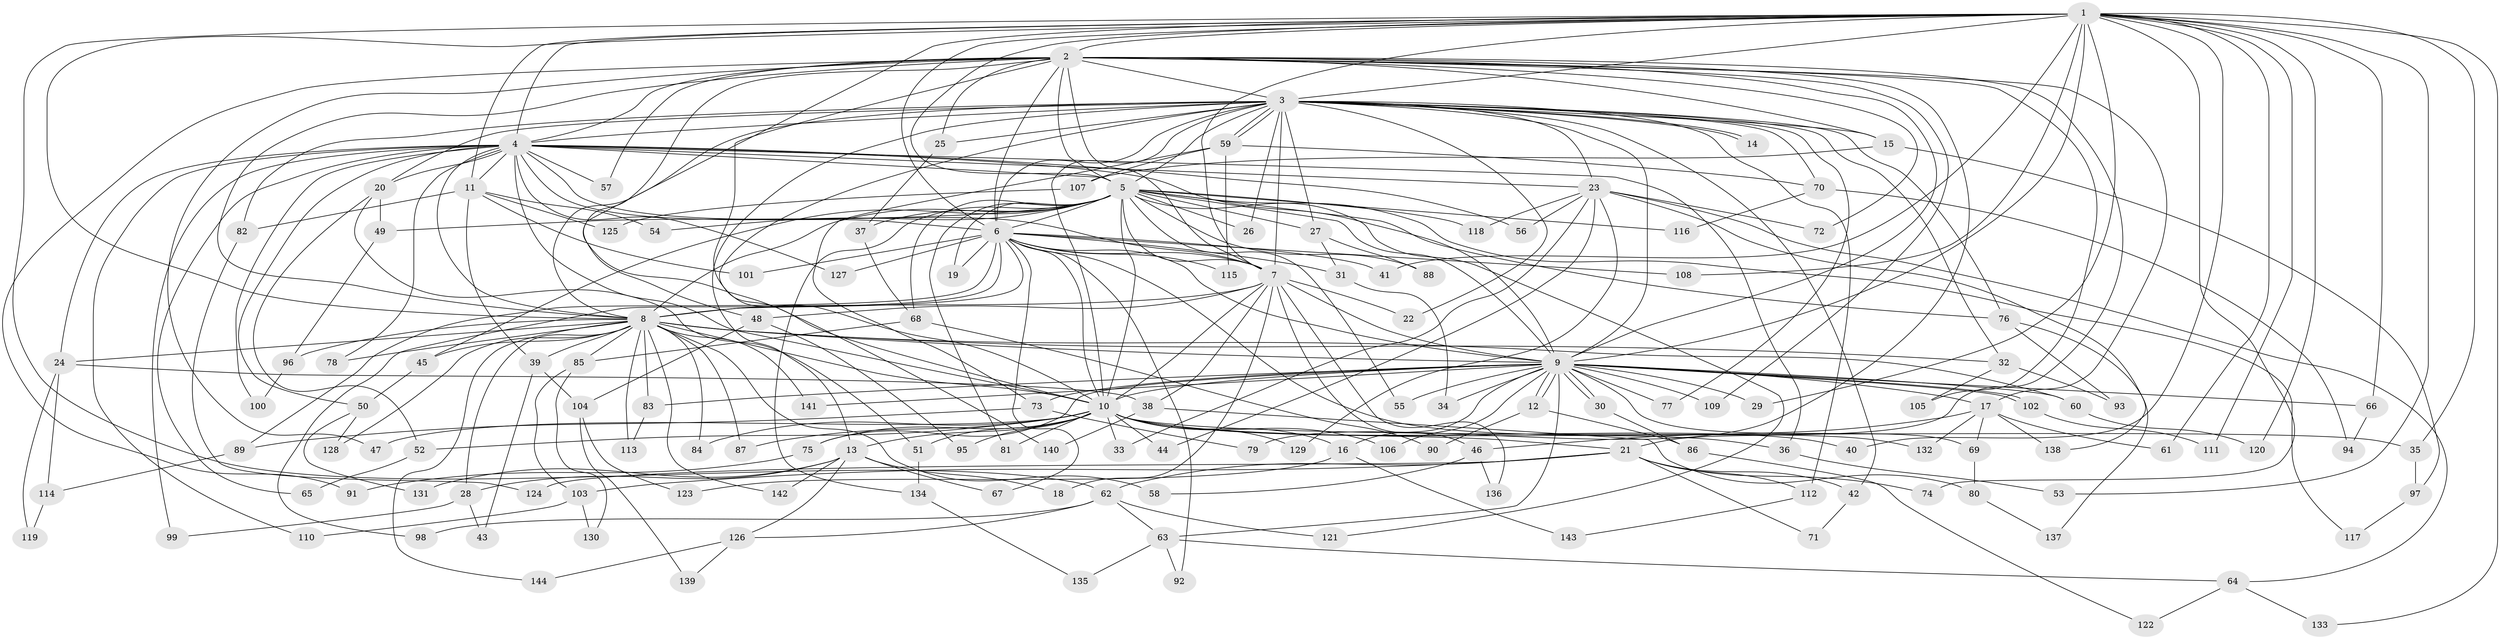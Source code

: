 // Generated by graph-tools (version 1.1) at 2025/35/03/09/25 02:35:10]
// undirected, 144 vertices, 313 edges
graph export_dot {
graph [start="1"]
  node [color=gray90,style=filled];
  1;
  2;
  3;
  4;
  5;
  6;
  7;
  8;
  9;
  10;
  11;
  12;
  13;
  14;
  15;
  16;
  17;
  18;
  19;
  20;
  21;
  22;
  23;
  24;
  25;
  26;
  27;
  28;
  29;
  30;
  31;
  32;
  33;
  34;
  35;
  36;
  37;
  38;
  39;
  40;
  41;
  42;
  43;
  44;
  45;
  46;
  47;
  48;
  49;
  50;
  51;
  52;
  53;
  54;
  55;
  56;
  57;
  58;
  59;
  60;
  61;
  62;
  63;
  64;
  65;
  66;
  67;
  68;
  69;
  70;
  71;
  72;
  73;
  74;
  75;
  76;
  77;
  78;
  79;
  80;
  81;
  82;
  83;
  84;
  85;
  86;
  87;
  88;
  89;
  90;
  91;
  92;
  93;
  94;
  95;
  96;
  97;
  98;
  99;
  100;
  101;
  102;
  103;
  104;
  105;
  106;
  107;
  108;
  109;
  110;
  111;
  112;
  113;
  114;
  115;
  116;
  117;
  118;
  119;
  120;
  121;
  122;
  123;
  124;
  125;
  126;
  127;
  128;
  129;
  130;
  131;
  132;
  133;
  134;
  135;
  136;
  137;
  138;
  139;
  140;
  141;
  142;
  143;
  144;
  1 -- 2;
  1 -- 3;
  1 -- 4;
  1 -- 5;
  1 -- 6;
  1 -- 7;
  1 -- 8;
  1 -- 9;
  1 -- 10;
  1 -- 11;
  1 -- 29;
  1 -- 35;
  1 -- 40;
  1 -- 41;
  1 -- 53;
  1 -- 61;
  1 -- 62;
  1 -- 66;
  1 -- 74;
  1 -- 108;
  1 -- 111;
  1 -- 120;
  1 -- 133;
  2 -- 3;
  2 -- 4;
  2 -- 5;
  2 -- 6;
  2 -- 7;
  2 -- 8;
  2 -- 9;
  2 -- 10;
  2 -- 15;
  2 -- 17;
  2 -- 21;
  2 -- 25;
  2 -- 47;
  2 -- 48;
  2 -- 57;
  2 -- 72;
  2 -- 79;
  2 -- 91;
  2 -- 105;
  2 -- 109;
  3 -- 4;
  3 -- 5;
  3 -- 6;
  3 -- 7;
  3 -- 8;
  3 -- 9;
  3 -- 10;
  3 -- 13;
  3 -- 14;
  3 -- 14;
  3 -- 15;
  3 -- 20;
  3 -- 22;
  3 -- 23;
  3 -- 25;
  3 -- 26;
  3 -- 27;
  3 -- 32;
  3 -- 42;
  3 -- 59;
  3 -- 59;
  3 -- 70;
  3 -- 76;
  3 -- 77;
  3 -- 82;
  3 -- 112;
  3 -- 140;
  4 -- 5;
  4 -- 6;
  4 -- 7;
  4 -- 8;
  4 -- 9;
  4 -- 10;
  4 -- 11;
  4 -- 20;
  4 -- 23;
  4 -- 24;
  4 -- 36;
  4 -- 50;
  4 -- 56;
  4 -- 57;
  4 -- 65;
  4 -- 78;
  4 -- 99;
  4 -- 100;
  4 -- 110;
  4 -- 127;
  5 -- 6;
  5 -- 7;
  5 -- 8;
  5 -- 9;
  5 -- 10;
  5 -- 19;
  5 -- 26;
  5 -- 27;
  5 -- 37;
  5 -- 45;
  5 -- 49;
  5 -- 54;
  5 -- 55;
  5 -- 68;
  5 -- 76;
  5 -- 81;
  5 -- 88;
  5 -- 116;
  5 -- 117;
  5 -- 118;
  5 -- 121;
  5 -- 134;
  6 -- 7;
  6 -- 8;
  6 -- 9;
  6 -- 10;
  6 -- 19;
  6 -- 31;
  6 -- 41;
  6 -- 67;
  6 -- 89;
  6 -- 92;
  6 -- 98;
  6 -- 101;
  6 -- 108;
  6 -- 115;
  6 -- 127;
  6 -- 132;
  7 -- 8;
  7 -- 9;
  7 -- 10;
  7 -- 18;
  7 -- 22;
  7 -- 38;
  7 -- 46;
  7 -- 48;
  7 -- 136;
  8 -- 9;
  8 -- 10;
  8 -- 24;
  8 -- 28;
  8 -- 32;
  8 -- 39;
  8 -- 45;
  8 -- 58;
  8 -- 60;
  8 -- 78;
  8 -- 83;
  8 -- 84;
  8 -- 85;
  8 -- 87;
  8 -- 96;
  8 -- 113;
  8 -- 128;
  8 -- 141;
  8 -- 142;
  8 -- 144;
  9 -- 10;
  9 -- 12;
  9 -- 12;
  9 -- 16;
  9 -- 17;
  9 -- 29;
  9 -- 30;
  9 -- 30;
  9 -- 34;
  9 -- 55;
  9 -- 60;
  9 -- 63;
  9 -- 66;
  9 -- 69;
  9 -- 73;
  9 -- 75;
  9 -- 77;
  9 -- 83;
  9 -- 102;
  9 -- 102;
  9 -- 106;
  9 -- 109;
  9 -- 141;
  10 -- 13;
  10 -- 16;
  10 -- 21;
  10 -- 33;
  10 -- 35;
  10 -- 36;
  10 -- 40;
  10 -- 44;
  10 -- 47;
  10 -- 51;
  10 -- 52;
  10 -- 75;
  10 -- 81;
  10 -- 84;
  10 -- 87;
  10 -- 95;
  10 -- 106;
  10 -- 129;
  11 -- 39;
  11 -- 54;
  11 -- 82;
  11 -- 101;
  11 -- 125;
  12 -- 86;
  12 -- 90;
  13 -- 18;
  13 -- 28;
  13 -- 67;
  13 -- 126;
  13 -- 131;
  13 -- 142;
  15 -- 97;
  15 -- 107;
  16 -- 123;
  16 -- 143;
  17 -- 46;
  17 -- 61;
  17 -- 69;
  17 -- 132;
  17 -- 138;
  20 -- 49;
  20 -- 51;
  20 -- 52;
  21 -- 42;
  21 -- 62;
  21 -- 71;
  21 -- 74;
  21 -- 103;
  21 -- 112;
  21 -- 124;
  23 -- 33;
  23 -- 44;
  23 -- 56;
  23 -- 64;
  23 -- 72;
  23 -- 118;
  23 -- 129;
  23 -- 138;
  24 -- 38;
  24 -- 114;
  24 -- 119;
  25 -- 37;
  27 -- 31;
  27 -- 88;
  28 -- 43;
  28 -- 99;
  30 -- 86;
  31 -- 34;
  32 -- 93;
  32 -- 105;
  35 -- 97;
  36 -- 53;
  37 -- 68;
  38 -- 80;
  38 -- 140;
  39 -- 43;
  39 -- 104;
  42 -- 71;
  45 -- 50;
  46 -- 58;
  46 -- 136;
  48 -- 95;
  48 -- 104;
  49 -- 96;
  50 -- 128;
  50 -- 131;
  51 -- 134;
  52 -- 65;
  59 -- 70;
  59 -- 73;
  59 -- 107;
  59 -- 115;
  60 -- 120;
  62 -- 63;
  62 -- 98;
  62 -- 121;
  62 -- 126;
  63 -- 64;
  63 -- 92;
  63 -- 135;
  64 -- 122;
  64 -- 133;
  66 -- 94;
  68 -- 85;
  68 -- 90;
  69 -- 80;
  70 -- 94;
  70 -- 116;
  73 -- 79;
  73 -- 89;
  75 -- 91;
  76 -- 93;
  76 -- 137;
  80 -- 137;
  82 -- 124;
  83 -- 113;
  85 -- 103;
  85 -- 130;
  86 -- 122;
  89 -- 114;
  96 -- 100;
  97 -- 117;
  102 -- 111;
  103 -- 110;
  103 -- 130;
  104 -- 123;
  104 -- 139;
  107 -- 125;
  112 -- 143;
  114 -- 119;
  126 -- 139;
  126 -- 144;
  134 -- 135;
}
